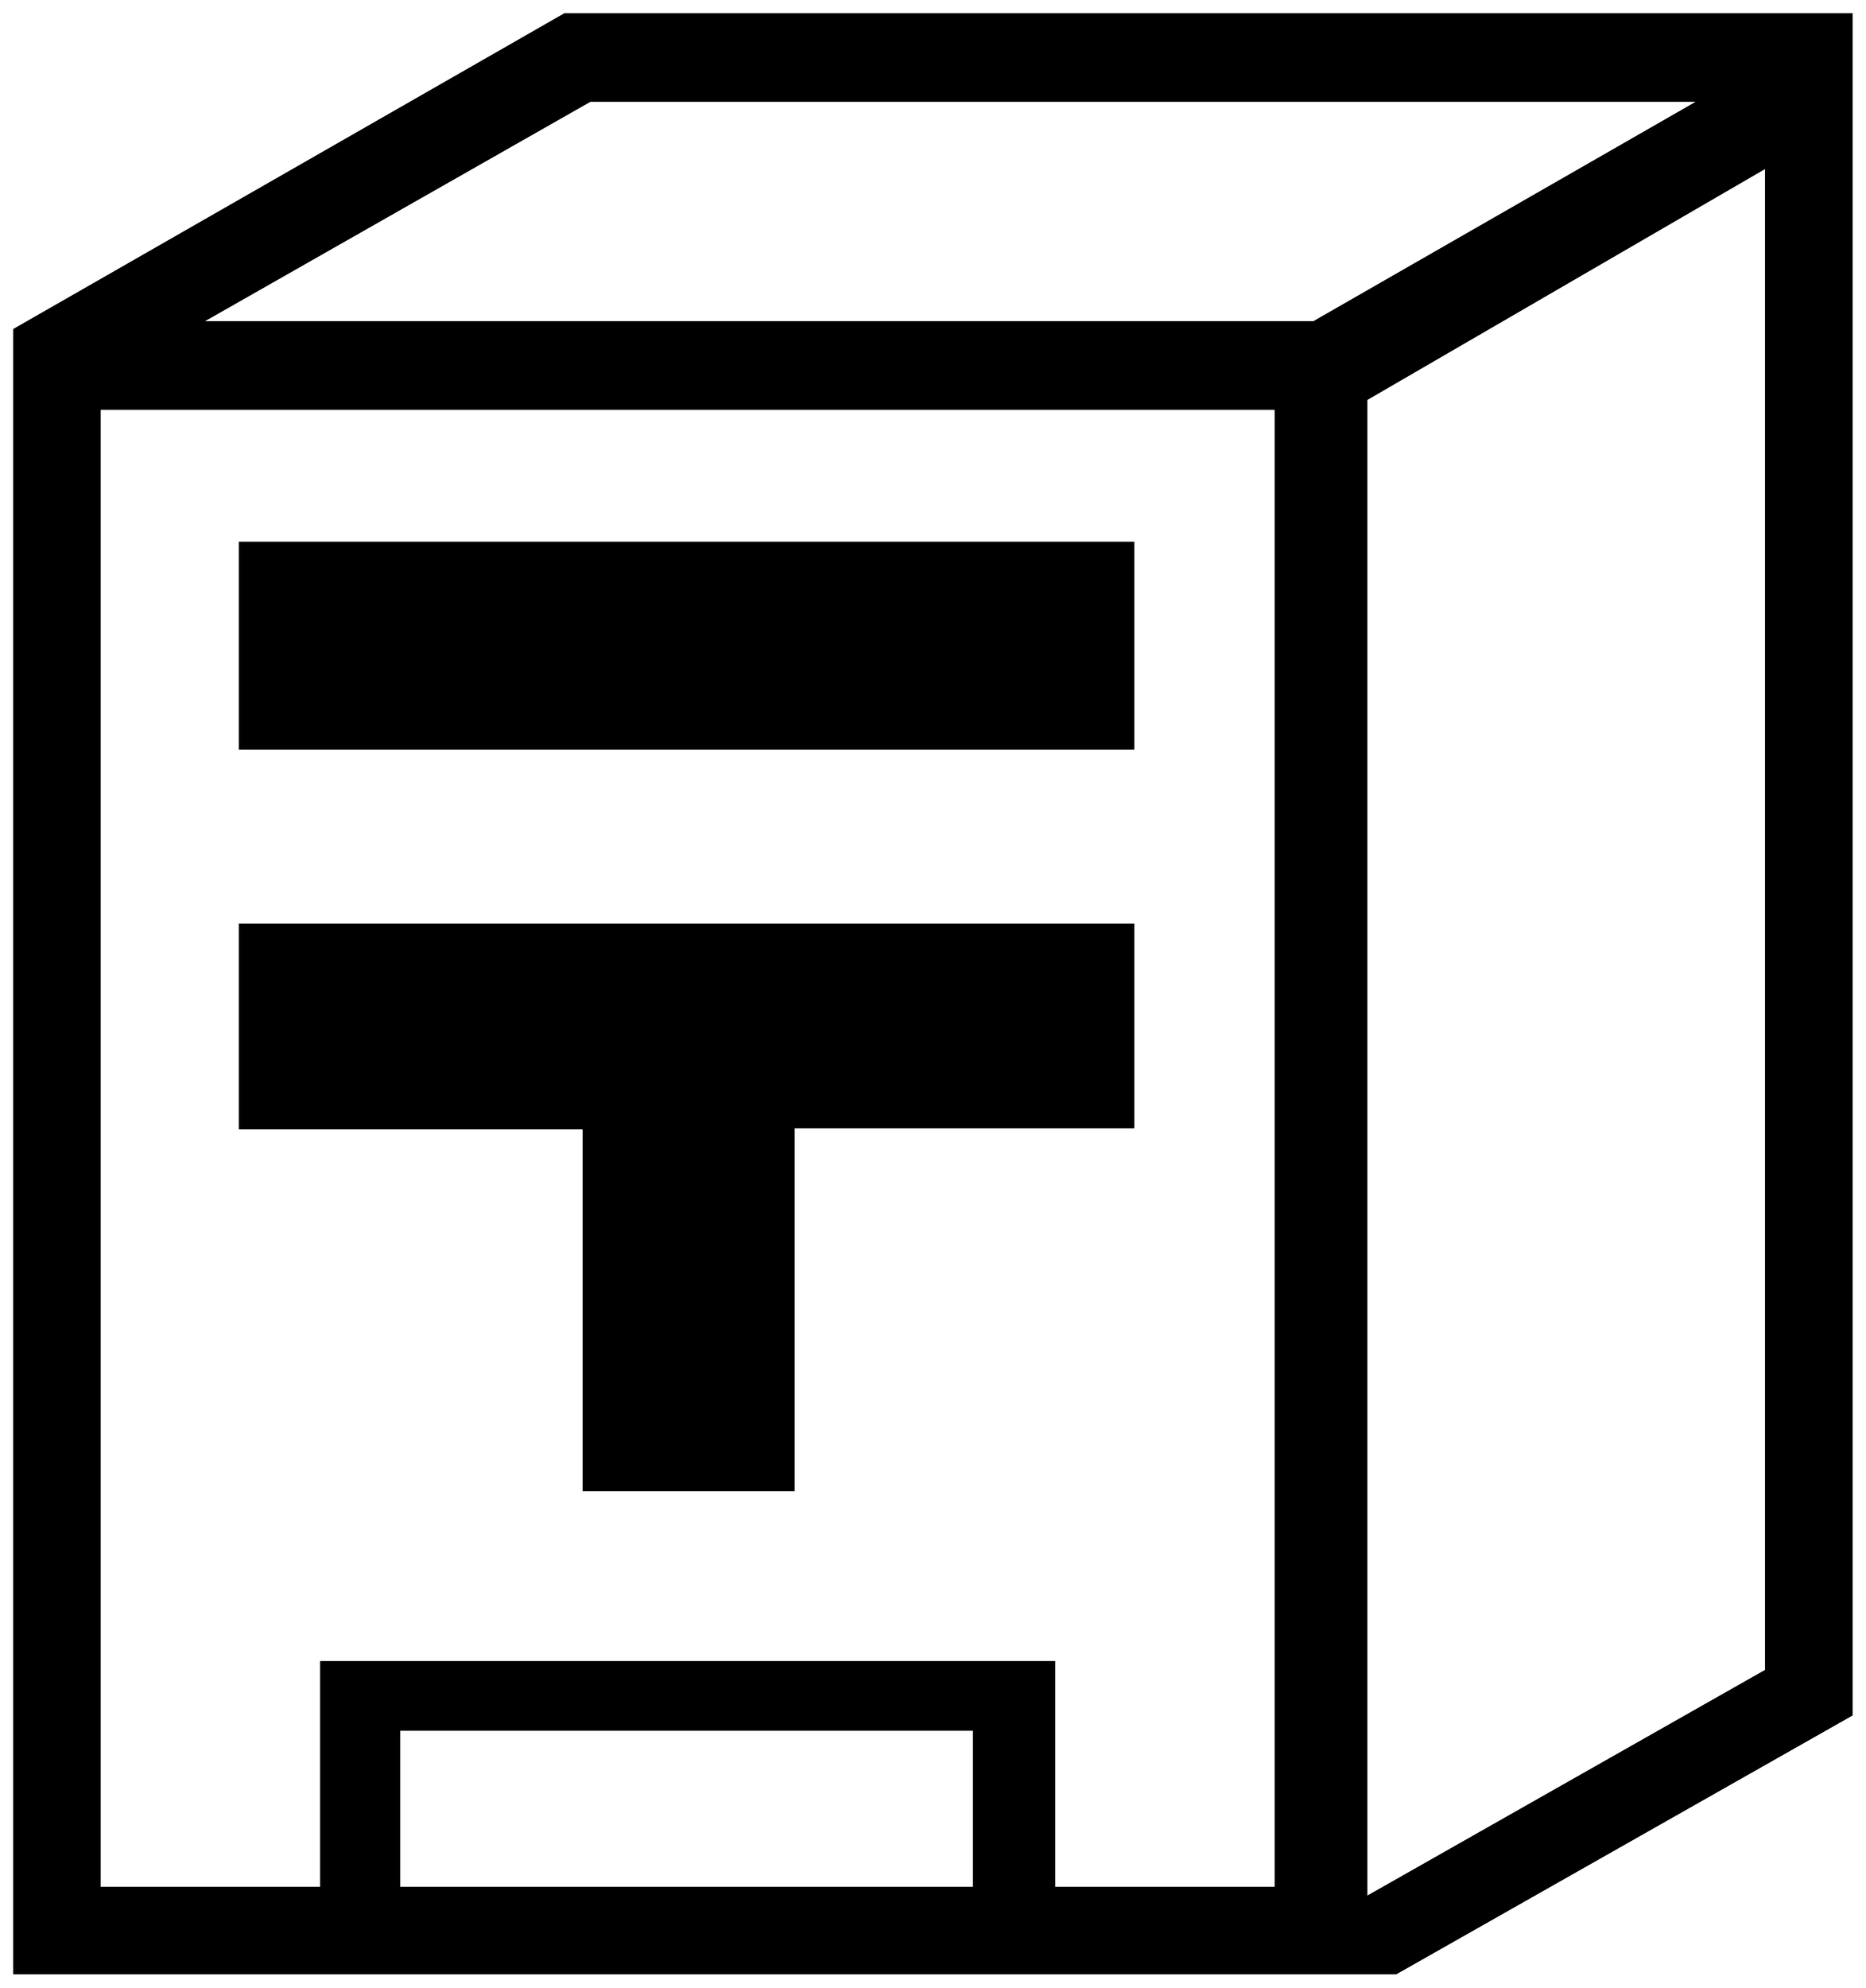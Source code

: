 


\begin{tikzpicture}[y=0.80pt, x=0.80pt, yscale=-1.0, xscale=1.0, inner sep=0pt, outer sep=0pt]
\begin{scope}[shift={(100.0,1698.0)},nonzero rule]
  \path[draw=.,fill=.,line width=1.600pt] (1824.0,109.0) --
    (1392.0,354.0) -- (82.0,354.0) -- (82.0,-1204.0) --
    (604.0,-1503.0) -- (1824.0,-1503.0) -- (1824.0,109.0) --
    cycle(1680.0,-1421.0) -- (628.0,-1421.0) -- (259.0,-1211.0)
    -- (1314.0,-1211.0) -- (1680.0,-1421.0) --
    cycle(1743.0,67.0) -- (1743.0,-1358.0) -- (1364.0,-1138.0)
    -- (1364.0,282.0) -- (1743.0,67.0) -- cycle(1278.0,273.0) --
    (1278.0,-1129.0) -- (163.0,-1129.0) -- (163.0,273.0) --
    (373.0,273.0) -- (373.0,59.0) -- (1068.0,59.0) --
    (1068.0,273.0) -- (1278.0,273.0) -- cycle(992.0,273.0) --
    (992.0,123.0) -- (447.0,123.0) -- (447.0,273.0) --
    (992.0,273.0) -- cycle(1143.0,-807.0) -- (296.0,-807.0) --
    (296.0,-1002.0) -- (1143.0,-1002.0) -- (1143.0,-807.0) --
    cycle(1143.0,-448.0) -- (821.0,-448.0) -- (821.0,-104.0) --
    (622.0,-104.0) -- (622.0,-447.0) -- (296.0,-447.0) --
    (296.0,-640.0) -- (1143.0,-640.0) -- (1143.0,-448.0) --
    cycle;
\end{scope}

\end{tikzpicture}

